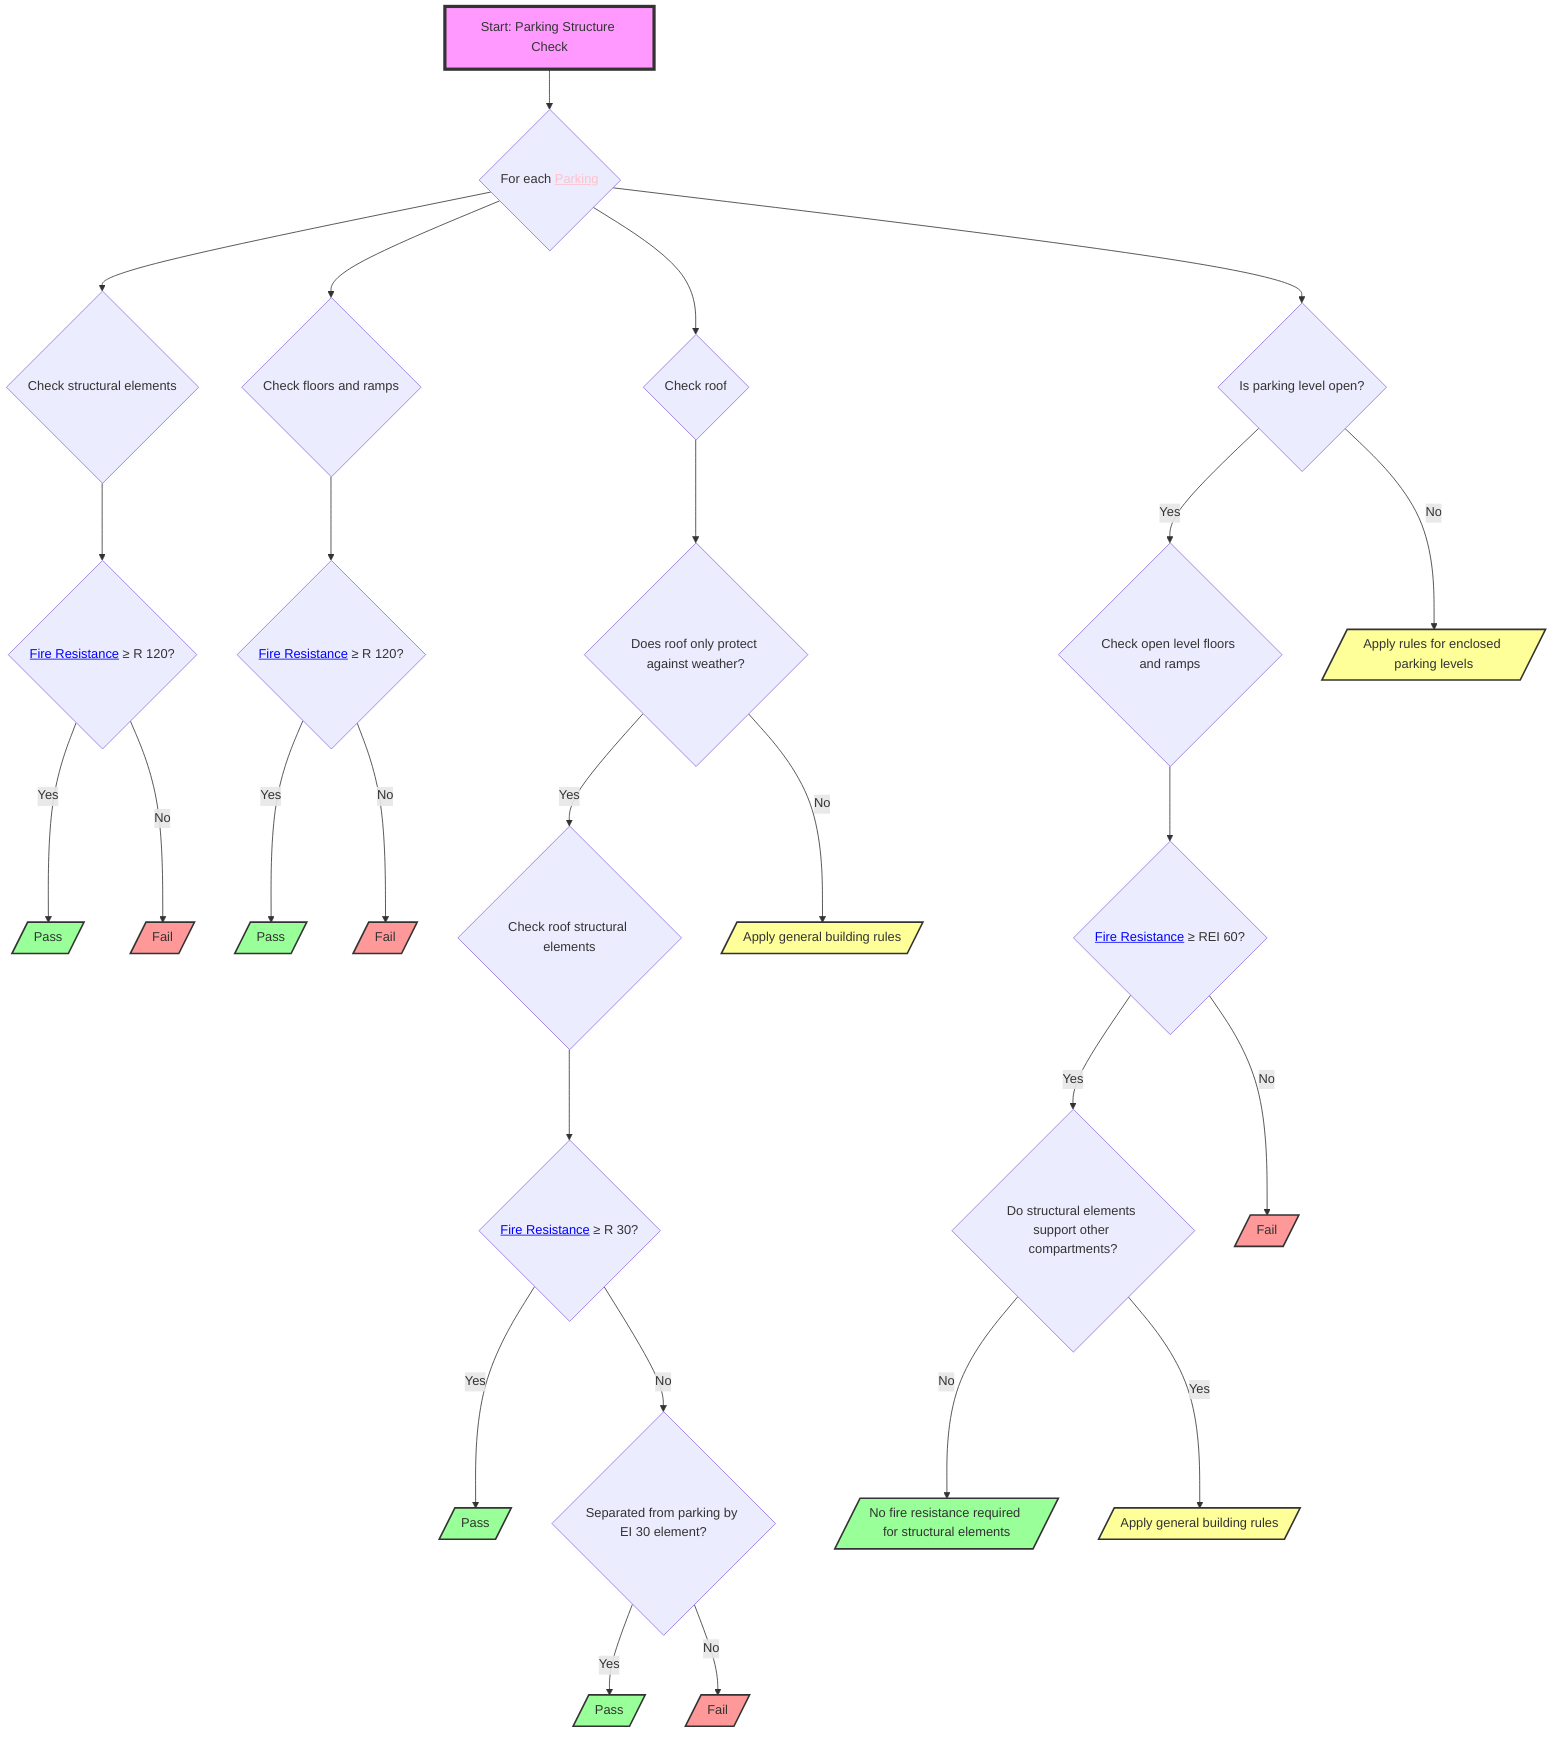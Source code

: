 flowchart TD
    S1["Start: Parking Structure Check"] --> A{"For each <a href='http://example.com/firebimbuilding#Parking' style='color:pink;'>Parking</a>"}
    A --> B{"Check structural elements"}
    B --> C{"<a href='http://example.com/firebimbuilding#FireResistance' style='color:blue;'>Fire Resistance</a> ≥ R 120?"}
    C -- Yes --> D[/"Pass"/]
    C -- No --> E[/"Fail"/]
    A --> F{"Check floors and ramps"}
    F --> G{"<a href='http://example.com/firebimbuilding#FireResistance' style='color:blue;'>Fire Resistance</a> ≥ R 120?"}
    G -- Yes --> H[/"Pass"/]
    G -- No --> I[/"Fail"/]
    A --> J{"Check roof"}
    J --> K{"Does roof only protect against weather?"}
    K -- Yes --> L{"Check roof structural elements"}
    L --> M{"<a href='http://example.com/firebimbuilding#FireResistance' style='color:blue;'>Fire Resistance</a> ≥ R 30?"}
    M -- Yes --> N[/"Pass"/]
    M -- No --> O{"Separated from parking by EI 30 element?"}
    O -- Yes --> P[/"Pass"/]
    O -- No --> Q[/"Fail"/]
    K -- No --> R[/"Apply general building rules"/]
    A --> S{"Is parking level open?"}
    S -- Yes --> T{"Check open level floors and ramps"}
    T --> U{"<a href='http://example.com/firebimbuilding#FireResistance' style='color:blue;'>Fire Resistance</a> ≥ REI 60?"}
    U -- Yes --> V{"Do structural elements support other compartments?"}
    V -- No --> W[/"No fire resistance required for structural elements"/]
    V -- Yes --> X[/"Apply general building rules"/]
    U -- No --> Y[/"Fail"/]
    S -- No --> Z[/"Apply rules for enclosed parking levels"/]
     S1:::startClass
     D:::passClass
     E:::failClass
     H:::passClass
     I:::failClass
     N:::passClass
     P:::passClass
     Q:::failClass
     R:::redirectClass
     W:::passClass
     X:::redirectClass
     Y:::failClass
     Z:::redirectClass
    classDef startClass fill:#f9f,stroke:#333,stroke-width:4px
    classDef passClass fill:#9f9,stroke:#333,stroke-width:2px
    classDef failClass fill:#f99,stroke:#333,stroke-width:2px
    classDef redirectClass fill:#ff9,stroke:#333,stroke-width:2px